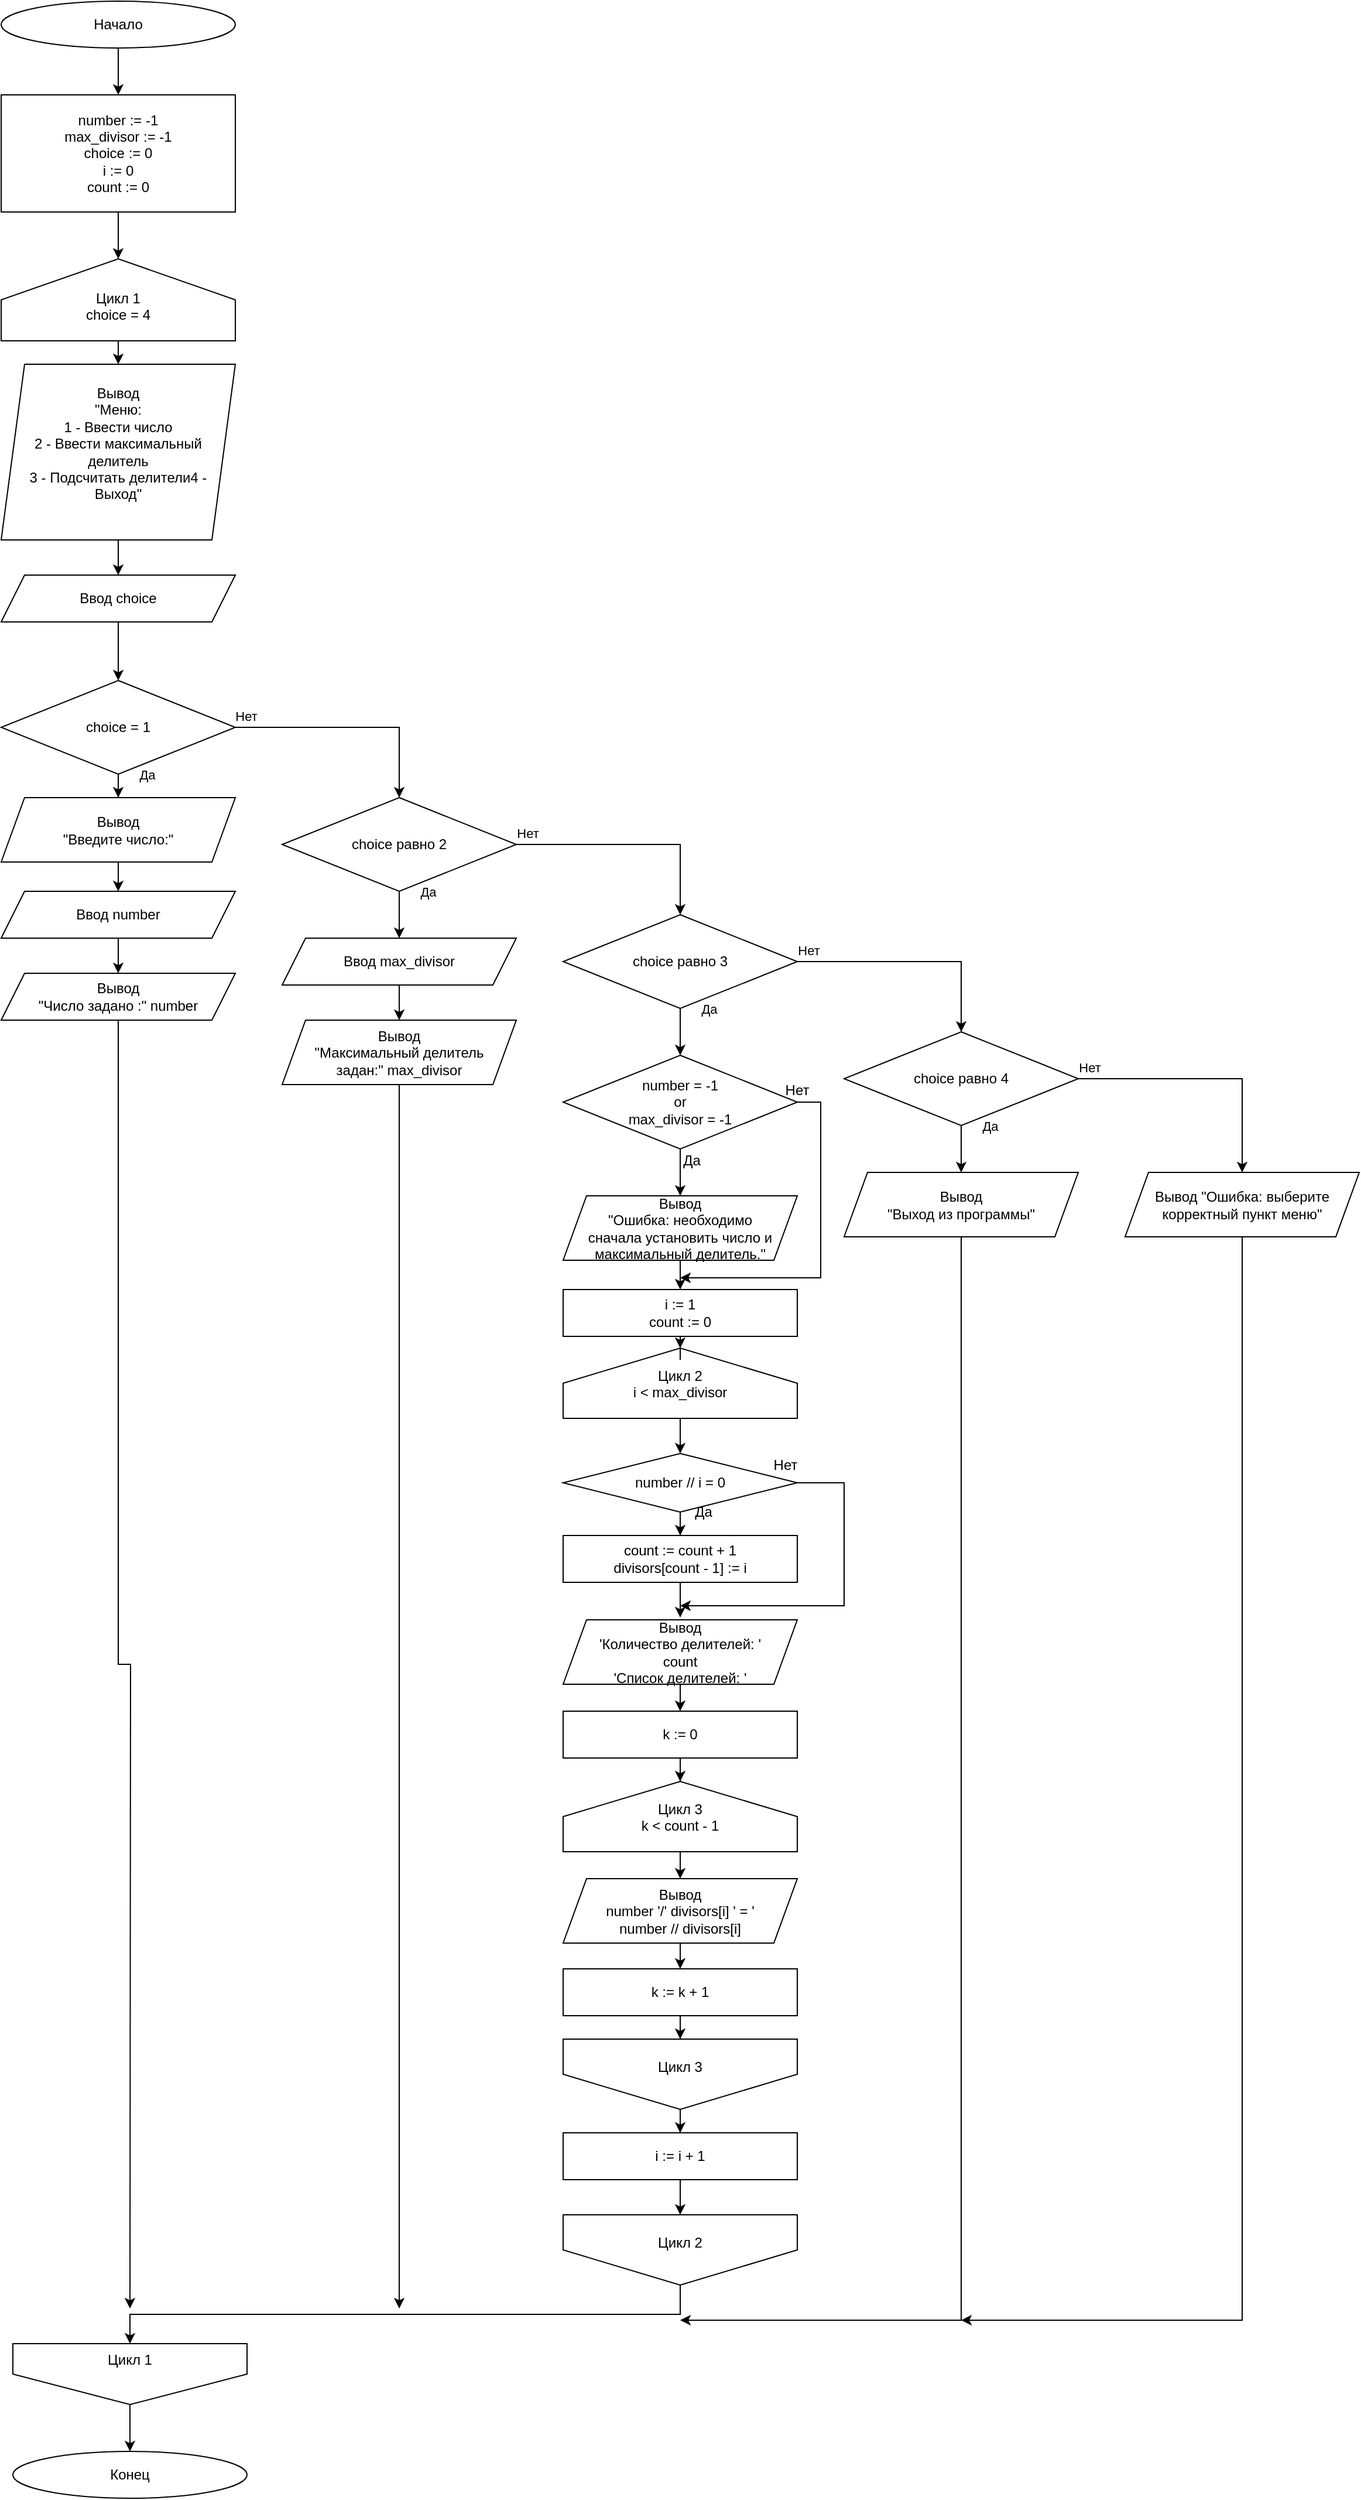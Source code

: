 <mxfile version="24.7.17">
  <diagram name="паге 1" id="140547733251152">
    <mxGraphModel dx="3187" dy="1858" grid="1" gridSize="10" guides="1" tooltips="1" connect="1" arrows="1" fold="1" page="1" pageScale="1" pageWidth="850" pageHeight="1100" math="0" shadow="0">
      <root>
        <mxCell id="0" />
        <mxCell id="1" parent="0" />
        <mxCell id="140547733253120" value="Начало" style="ellipse;whiteSpace=wrap;rounded=0;dashed=0;inherit=default;" parent="1" vertex="1">
          <mxGeometry x="140" y="20" width="200" height="40" as="geometry" />
        </mxCell>
        <mxCell id="tlzbJfBs9KNg58y04bb_-140547733272482" style="edgeStyle=orthogonalEdgeStyle;rounded=0;orthogonalLoop=1;jettySize=auto;html=1;entryX=0.5;entryY=1;entryDx=0;entryDy=0;" parent="1" source="140547733253264" target="140547733248464" edge="1">
          <mxGeometry relative="1" as="geometry" />
        </mxCell>
        <mxCell id="140547733253264" value="number := -1&#xa;max_divisor := -1&#xa;choice := 0&#xa;i := 0&#xa;count := 0" style="whiteSpace=wrap;rounded=0;dashed=0;inherit=default;" parent="1" vertex="1">
          <mxGeometry x="140" y="100" width="200" height="100" as="geometry" />
        </mxCell>
        <mxCell id="140547733248464" value="Цикл 1&#xa;choice = 4" style="whiteSpace=wrap;rounded=0;dashed=0;verticalLabelPosition=bottom;verticalAlign=top;shape=offPageConnector;size=0.5;direction=west;spacingTop=-50.05;" parent="1" vertex="1">
          <mxGeometry x="140" y="240" width="200" height="70" as="geometry" />
        </mxCell>
        <mxCell id="tlzbJfBs9KNg58y04bb_-140547733272480" style="edgeStyle=orthogonalEdgeStyle;rounded=0;orthogonalLoop=1;jettySize=auto;html=1;" parent="1" source="140547733251632" target="140547733259040" edge="1">
          <mxGeometry relative="1" as="geometry" />
        </mxCell>
        <mxCell id="140547733251632" value="Вывод&#xa;&quot;Меню:&#xa;1 - Ввести число&#xa;2 - Ввести максимальный делитель&#xa;3 - Подсчитать делители4 - Выход&quot;&#xa;" style="whiteSpace=wrap;rounded=0;dashed=0;inherit=default;shape=parallelogram;perimeter=rectanglePerimeter;fixedSize=1;spacingLeft=15;spacingRight=15;" parent="1" vertex="1">
          <mxGeometry x="140" y="330" width="200" height="150" as="geometry" />
        </mxCell>
        <mxCell id="tlzbJfBs9KNg58y04bb_-140547733272481" style="edgeStyle=orthogonalEdgeStyle;rounded=0;orthogonalLoop=1;jettySize=auto;html=1;entryX=0.5;entryY=0;entryDx=0;entryDy=0;" parent="1" source="140547733259040" target="140547733262064" edge="1">
          <mxGeometry relative="1" as="geometry" />
        </mxCell>
        <mxCell id="140547733259040" value="Ввод choice" style="whiteSpace=wrap;rounded=0;dashed=0;inherit=default;shape=parallelogram;perimeter=rectanglePerimeter;fixedSize=1;spacingLeft=15;spacingRight=15;" parent="1" vertex="1">
          <mxGeometry x="140" y="510" width="200" height="40" as="geometry" />
        </mxCell>
        <mxCell id="T17hy9aiYWxmpJPHIyj9-140547733272491" style="edgeStyle=orthogonalEdgeStyle;rounded=0;orthogonalLoop=1;jettySize=auto;html=1;" parent="1" source="140547733262064" target="T17hy9aiYWxmpJPHIyj9-140547733272480" edge="1">
          <mxGeometry relative="1" as="geometry" />
        </mxCell>
        <mxCell id="140547733262064" value="choice = 1" style="rhombus;whiteSpace=wrap;rounded=0;dashed=0;inherit=default;" parent="1" vertex="1">
          <mxGeometry x="140" y="600" width="200" height="80" as="geometry" />
        </mxCell>
        <mxCell id="140547733260432" value="choice равно 2" style="rhombus;whiteSpace=wrap;rounded=0;dashed=0;inherit=default;" parent="1" vertex="1">
          <mxGeometry x="380" y="700" width="200" height="80" as="geometry" />
        </mxCell>
        <mxCell id="140547733261680" value="choice равно 3" style="rhombus;whiteSpace=wrap;rounded=0;dashed=0;inherit=default;" parent="1" vertex="1">
          <mxGeometry x="620" y="800" width="200" height="80" as="geometry" />
        </mxCell>
        <mxCell id="140547733263360" value="choice равно 4" style="rhombus;whiteSpace=wrap;rounded=0;dashed=0;inherit=default;" parent="1" vertex="1">
          <mxGeometry x="860" y="900" width="200" height="80" as="geometry" />
        </mxCell>
        <mxCell id="6oQD1y4ohWC1IZRHn7C7-140547733272542" style="edgeStyle=orthogonalEdgeStyle;rounded=0;orthogonalLoop=1;jettySize=auto;html=1;" edge="1" parent="1" source="140547733265136">
          <mxGeometry relative="1" as="geometry">
            <mxPoint x="960" y="2000" as="targetPoint" />
            <Array as="points">
              <mxPoint x="1200" y="2000" />
            </Array>
          </mxGeometry>
        </mxCell>
        <mxCell id="140547733265136" value="Вывод &quot;Ошибка: выберите корректный пункт меню&quot;" style="whiteSpace=wrap;rounded=0;dashed=0;inherit=default;shape=parallelogram;perimeter=rectanglePerimeter;fixedSize=1;spacingLeft=15;spacingRight=15;" parent="1" vertex="1">
          <mxGeometry x="1100" y="1020" width="200" height="55" as="geometry" />
        </mxCell>
        <mxCell id="140547733258704" value="Цикл 1" style="whiteSpace=wrap;rounded=0;dashed=0;verticalLabelPosition=bottom;verticalAlign=top;shape=offPageConnector;size=0.5;spacingTop=-52.0;" parent="1" vertex="1">
          <mxGeometry x="150" y="2020" width="200" height="52" as="geometry" />
        </mxCell>
        <mxCell id="140547733262208" value="Конец" style="ellipse;whiteSpace=wrap;rounded=0;dashed=0;inherit=default;" parent="1" vertex="1">
          <mxGeometry x="150" y="2112" width="200" height="40" as="geometry" />
        </mxCell>
        <mxCell id="6oQD1y4ohWC1IZRHn7C7-140547733272541" style="edgeStyle=orthogonalEdgeStyle;rounded=0;orthogonalLoop=1;jettySize=auto;html=1;" edge="1" parent="1" source="140547733262592">
          <mxGeometry relative="1" as="geometry">
            <mxPoint x="720" y="2000" as="targetPoint" />
            <Array as="points">
              <mxPoint x="960" y="2000" />
            </Array>
          </mxGeometry>
        </mxCell>
        <mxCell id="140547733262592" value="Вывод&#xa;&quot;Выход из программы&quot;" style="whiteSpace=wrap;rounded=0;dashed=0;inherit=default;shape=parallelogram;perimeter=rectanglePerimeter;fixedSize=1;spacingLeft=15;spacingRight=15;" parent="1" vertex="1">
          <mxGeometry x="860" y="1020" width="200" height="55" as="geometry" />
        </mxCell>
        <mxCell id="140547733268544" style="edgeStyle=orthogonalEdgeStyle;orthogonalLoop=1;rounded=0;jettySize=auto;" parent="1" source="140547733253120" target="140547733253264" edge="1">
          <mxGeometry relative="1" as="geometry">
            <Array as="points">
              <mxPoint x="240" y="80" />
              <mxPoint x="240" y="80" />
            </Array>
          </mxGeometry>
        </mxCell>
        <mxCell id="140547733269120" style="edgeStyle=orthogonalEdgeStyle;orthogonalLoop=1;rounded=0;jettySize=auto;" parent="1" source="140547733248464" target="140547733251632" edge="1">
          <mxGeometry relative="1" as="geometry">
            <Array as="points">
              <mxPoint x="240" y="431.5" />
              <mxPoint x="240" y="431.5" />
            </Array>
          </mxGeometry>
        </mxCell>
        <mxCell id="140547733270272" value="Нет" style="edgeStyle=orthogonalEdgeStyle;orthogonalLoop=1;rounded=0;jettySize=auto;entryX=0.5;entryY=0;entryDx=0;entryDy=0;" parent="1" target="140547733260432" edge="1">
          <mxGeometry x="-0.904" y="10" relative="1" as="geometry">
            <Array as="points">
              <mxPoint x="480" y="640" />
            </Array>
            <mxPoint x="340" y="640" as="sourcePoint" />
            <mxPoint x="580" y="660" as="targetPoint" />
            <mxPoint as="offset" />
          </mxGeometry>
        </mxCell>
        <mxCell id="140547733270416" value="Да" style="edgeStyle=orthogonalEdgeStyle;orthogonalLoop=1;rounded=0;jettySize=auto;" parent="1" source="140547733262064" edge="1">
          <mxGeometry x="-1" y="25" relative="1" as="geometry">
            <Array as="points">
              <mxPoint x="240" y="700" />
              <mxPoint x="240" y="700" />
            </Array>
            <mxPoint x="240" y="720.0" as="targetPoint" />
          </mxGeometry>
        </mxCell>
        <mxCell id="140547733270704" value="Нет" style="edgeStyle=orthogonalEdgeStyle;orthogonalLoop=1;rounded=0;jettySize=auto;" parent="1" source="140547733260432" target="140547733261680" edge="1">
          <mxGeometry x="-0.9" y="10" relative="1" as="geometry">
            <Array as="points">
              <mxPoint x="720" y="740" />
            </Array>
            <mxPoint as="offset" />
          </mxGeometry>
        </mxCell>
        <mxCell id="140547733270848" value="Да" style="edgeStyle=orthogonalEdgeStyle;orthogonalLoop=1;rounded=0;jettySize=auto;" parent="1" source="140547733260432" edge="1">
          <mxGeometry x="-1" y="25" relative="1" as="geometry">
            <Array as="points">
              <mxPoint x="480" y="800" />
              <mxPoint x="480" y="800" />
            </Array>
            <mxPoint x="480" y="820" as="targetPoint" />
          </mxGeometry>
        </mxCell>
        <mxCell id="140547733270992" style="edgeStyle=orthogonalEdgeStyle;orthogonalLoop=1;rounded=0;jettySize=auto;" parent="1" source="140547733258704" target="140547733262208" edge="1">
          <mxGeometry relative="1" as="geometry">
            <Array as="points">
              <mxPoint x="250" y="2092" />
              <mxPoint x="250" y="2092" />
            </Array>
          </mxGeometry>
        </mxCell>
        <mxCell id="140547733271280" value="Нет" style="edgeStyle=orthogonalEdgeStyle;orthogonalLoop=1;rounded=0;jettySize=auto;" parent="1" source="140547733261680" target="140547733263360" edge="1">
          <mxGeometry x="-0.9" y="10" relative="1" as="geometry">
            <Array as="points">
              <mxPoint x="960" y="840" />
            </Array>
            <mxPoint as="offset" />
          </mxGeometry>
        </mxCell>
        <mxCell id="140547733271424" value="Да" style="edgeStyle=orthogonalEdgeStyle;orthogonalLoop=1;rounded=0;jettySize=auto;" parent="1" source="140547733261680" edge="1">
          <mxGeometry x="-1" y="25" relative="1" as="geometry">
            <Array as="points">
              <mxPoint x="720" y="900" />
              <mxPoint x="720" y="900" />
            </Array>
            <mxPoint x="720" y="920" as="targetPoint" />
          </mxGeometry>
        </mxCell>
        <mxCell id="140547733271856" value="Нет" style="edgeStyle=orthogonalEdgeStyle;orthogonalLoop=1;rounded=0;jettySize=auto;exitX=1;exitY=0.5;exitDx=0;exitDy=0;entryX=0.5;entryY=0;entryDx=0;entryDy=0;" parent="1" source="140547733263360" target="140547733265136" edge="1">
          <mxGeometry x="-0.909" y="10" relative="1" as="geometry">
            <Array as="points">
              <mxPoint x="1200" y="940" />
            </Array>
            <mxPoint x="1070.0" y="930.0" as="sourcePoint" />
            <mxPoint x="1310.0" y="970.0" as="targetPoint" />
            <mxPoint as="offset" />
          </mxGeometry>
        </mxCell>
        <mxCell id="140547733272000" value="Да" style="edgeStyle=orthogonalEdgeStyle;orthogonalLoop=1;rounded=0;jettySize=auto;" parent="1" source="140547733263360" target="140547733262592" edge="1">
          <mxGeometry x="-1" y="25" relative="1" as="geometry">
            <Array as="points">
              <mxPoint x="960" y="1000" />
              <mxPoint x="960" y="1000" />
            </Array>
          </mxGeometry>
        </mxCell>
        <mxCell id="T17hy9aiYWxmpJPHIyj9-140547733272480" value="Вывод&#xa;&quot;Введите число:&quot;" style="whiteSpace=wrap;rounded=0;dashed=0;inherit=default;shape=parallelogram;perimeter=rectanglePerimeter;fixedSize=1;spacingLeft=15;spacingRight=15;" parent="1" vertex="1">
          <mxGeometry x="140" y="700" width="200" height="55" as="geometry" />
        </mxCell>
        <mxCell id="6oQD1y4ohWC1IZRHn7C7-140547733272482" style="edgeStyle=orthogonalEdgeStyle;rounded=0;orthogonalLoop=1;jettySize=auto;html=1;entryX=0.5;entryY=0;entryDx=0;entryDy=0;" edge="1" parent="1" source="T17hy9aiYWxmpJPHIyj9-140547733272482" target="6oQD1y4ohWC1IZRHn7C7-140547733272481">
          <mxGeometry relative="1" as="geometry" />
        </mxCell>
        <mxCell id="T17hy9aiYWxmpJPHIyj9-140547733272482" value="Ввод number" style="whiteSpace=wrap;rounded=0;dashed=0;inherit=default;shape=parallelogram;perimeter=rectanglePerimeter;fixedSize=1;spacingLeft=15;spacingRight=15;" parent="1" vertex="1">
          <mxGeometry x="140" y="780" width="200" height="40" as="geometry" />
        </mxCell>
        <mxCell id="T17hy9aiYWxmpJPHIyj9-140547733272490" style="edgeStyle=orthogonalEdgeStyle;orthogonalLoop=1;rounded=0;jettySize=auto;" parent="1" source="T17hy9aiYWxmpJPHIyj9-140547733272480" target="T17hy9aiYWxmpJPHIyj9-140547733272482" edge="1">
          <mxGeometry relative="1" as="geometry">
            <Array as="points">
              <mxPoint x="240" y="795" />
              <mxPoint x="240" y="795" />
            </Array>
          </mxGeometry>
        </mxCell>
        <mxCell id="6oQD1y4ohWC1IZRHn7C7-140547733272540" style="edgeStyle=orthogonalEdgeStyle;rounded=0;orthogonalLoop=1;jettySize=auto;html=1;" edge="1" parent="1" source="6oQD1y4ohWC1IZRHn7C7-140547733272481">
          <mxGeometry relative="1" as="geometry">
            <mxPoint x="250" y="1990" as="targetPoint" />
          </mxGeometry>
        </mxCell>
        <mxCell id="6oQD1y4ohWC1IZRHn7C7-140547733272481" value="Вывод&#xa;&quot;Число задано :&quot; number" style="whiteSpace=wrap;rounded=0;dashed=0;inherit=default;shape=parallelogram;perimeter=rectanglePerimeter;fixedSize=1;spacingLeft=15;spacingRight=15;" vertex="1" parent="1">
          <mxGeometry x="140" y="850" width="200" height="40" as="geometry" />
        </mxCell>
        <mxCell id="6oQD1y4ohWC1IZRHn7C7-140547733272489" style="edgeStyle=orthogonalEdgeStyle;rounded=0;orthogonalLoop=1;jettySize=auto;html=1;" edge="1" parent="1" source="6oQD1y4ohWC1IZRHn7C7-140547733272484">
          <mxGeometry relative="1" as="geometry">
            <mxPoint x="480" y="1990" as="targetPoint" />
          </mxGeometry>
        </mxCell>
        <mxCell id="6oQD1y4ohWC1IZRHn7C7-140547733272484" value="Вывод&#xa;&quot;Максимальный делитель задан:&quot; max_divisor" style="whiteSpace=wrap;rounded=0;dashed=0;inherit=default;shape=parallelogram;perimeter=rectanglePerimeter;fixedSize=1;spacingLeft=15;spacingRight=15;" vertex="1" parent="1">
          <mxGeometry x="380" y="890" width="200" height="55" as="geometry" />
        </mxCell>
        <mxCell id="6oQD1y4ohWC1IZRHn7C7-140547733272488" style="edgeStyle=orthogonalEdgeStyle;rounded=0;orthogonalLoop=1;jettySize=auto;html=1;entryX=0.5;entryY=0;entryDx=0;entryDy=0;" edge="1" parent="1" source="6oQD1y4ohWC1IZRHn7C7-140547733272485" target="6oQD1y4ohWC1IZRHn7C7-140547733272484">
          <mxGeometry relative="1" as="geometry" />
        </mxCell>
        <mxCell id="6oQD1y4ohWC1IZRHn7C7-140547733272485" value="Ввод max_divisor" style="whiteSpace=wrap;rounded=0;dashed=0;inherit=default;shape=parallelogram;perimeter=rectanglePerimeter;fixedSize=1;spacingLeft=15;spacingRight=15;" vertex="1" parent="1">
          <mxGeometry x="380" y="820" width="200" height="40" as="geometry" />
        </mxCell>
        <mxCell id="6oQD1y4ohWC1IZRHn7C7-140547733272535" style="edgeStyle=orthogonalEdgeStyle;rounded=0;orthogonalLoop=1;jettySize=auto;html=1;entryX=0.5;entryY=0;entryDx=0;entryDy=0;" edge="1" parent="1" source="6oQD1y4ohWC1IZRHn7C7-140547733272490" target="6oQD1y4ohWC1IZRHn7C7-140547733272493">
          <mxGeometry relative="1" as="geometry" />
        </mxCell>
        <mxCell id="6oQD1y4ohWC1IZRHn7C7-140547733272538" style="edgeStyle=orthogonalEdgeStyle;rounded=0;orthogonalLoop=1;jettySize=auto;html=1;exitX=1;exitY=0.5;exitDx=0;exitDy=0;" edge="1" parent="1" source="6oQD1y4ohWC1IZRHn7C7-140547733272490">
          <mxGeometry relative="1" as="geometry">
            <mxPoint x="720" y="1110" as="targetPoint" />
            <Array as="points">
              <mxPoint x="840" y="960" />
              <mxPoint x="840" y="1110" />
            </Array>
          </mxGeometry>
        </mxCell>
        <mxCell id="6oQD1y4ohWC1IZRHn7C7-140547733272490" value="number = -1&#xa;or&#xa;max_divisor = -1" style="rhombus;whiteSpace=wrap;rounded=0;dashed=0;inherit=default;" vertex="1" parent="1">
          <mxGeometry x="620" y="920" width="200" height="80" as="geometry" />
        </mxCell>
        <mxCell id="6oQD1y4ohWC1IZRHn7C7-140547733272533" style="edgeStyle=orthogonalEdgeStyle;rounded=0;orthogonalLoop=1;jettySize=auto;html=1;" edge="1" parent="1" source="6oQD1y4ohWC1IZRHn7C7-140547733272493" target="6oQD1y4ohWC1IZRHn7C7-140547733272495">
          <mxGeometry relative="1" as="geometry" />
        </mxCell>
        <mxCell id="6oQD1y4ohWC1IZRHn7C7-140547733272493" value="Вывод&#xa;&quot;Ошибка: необходимо сначала установить число и максимальный делитель.&quot;" style="whiteSpace=wrap;rounded=0;dashed=0;inherit=default;shape=parallelogram;perimeter=rectanglePerimeter;fixedSize=1;spacingLeft=15;spacingRight=15;" vertex="1" parent="1">
          <mxGeometry x="620" y="1040" width="200" height="55" as="geometry" />
        </mxCell>
        <mxCell id="6oQD1y4ohWC1IZRHn7C7-140547733272512" style="edgeStyle=orthogonalEdgeStyle;rounded=0;orthogonalLoop=1;jettySize=auto;html=1;entryX=0.5;entryY=0;entryDx=0;entryDy=0;" edge="1" parent="1" source="6oQD1y4ohWC1IZRHn7C7-140547733272494" target="6oQD1y4ohWC1IZRHn7C7-140547733272497">
          <mxGeometry relative="1" as="geometry" />
        </mxCell>
        <mxCell id="6oQD1y4ohWC1IZRHn7C7-140547733272494" value="Цикл 2&#xa;i &lt; max_divisor" style="whiteSpace=wrap;rounded=0;dashed=0;verticalLabelPosition=bottom;verticalAlign=top;shape=offPageConnector;size=0.5;direction=west;spacingTop=-50.05;" vertex="1" parent="1">
          <mxGeometry x="620" y="1170" width="200" height="60" as="geometry" />
        </mxCell>
        <mxCell id="6oQD1y4ohWC1IZRHn7C7-140547733272534" style="edgeStyle=orthogonalEdgeStyle;rounded=0;orthogonalLoop=1;jettySize=auto;html=1;entryX=0.5;entryY=1;entryDx=0;entryDy=0;" edge="1" parent="1" source="6oQD1y4ohWC1IZRHn7C7-140547733272495" target="6oQD1y4ohWC1IZRHn7C7-140547733272494">
          <mxGeometry relative="1" as="geometry" />
        </mxCell>
        <mxCell id="6oQD1y4ohWC1IZRHn7C7-140547733272495" value="i := 1&#xa;count := 0" style="whiteSpace=wrap;rounded=0;dashed=0;inherit=default;" vertex="1" parent="1">
          <mxGeometry x="620" y="1120" width="200" height="40" as="geometry" />
        </mxCell>
        <mxCell id="6oQD1y4ohWC1IZRHn7C7-140547733272511" style="edgeStyle=orthogonalEdgeStyle;rounded=0;orthogonalLoop=1;jettySize=auto;html=1;entryX=0.5;entryY=0;entryDx=0;entryDy=0;" edge="1" parent="1" source="6oQD1y4ohWC1IZRHn7C7-140547733272497" target="6oQD1y4ohWC1IZRHn7C7-140547733272509">
          <mxGeometry relative="1" as="geometry" />
        </mxCell>
        <mxCell id="6oQD1y4ohWC1IZRHn7C7-140547733272517" style="edgeStyle=orthogonalEdgeStyle;rounded=0;orthogonalLoop=1;jettySize=auto;html=1;" edge="1" parent="1" source="6oQD1y4ohWC1IZRHn7C7-140547733272497">
          <mxGeometry relative="1" as="geometry">
            <mxPoint x="720" y="1390" as="targetPoint" />
            <Array as="points">
              <mxPoint x="860" y="1285" />
              <mxPoint x="860" y="1390" />
            </Array>
          </mxGeometry>
        </mxCell>
        <mxCell id="6oQD1y4ohWC1IZRHn7C7-140547733272497" value="number // i = 0" style="rhombus;whiteSpace=wrap;rounded=0;dashed=0;inherit=default;" vertex="1" parent="1">
          <mxGeometry x="620" y="1260" width="200" height="50" as="geometry" />
        </mxCell>
        <mxCell id="6oQD1y4ohWC1IZRHn7C7-140547733272503" value="Да" style="text;html=1;align=center;verticalAlign=middle;whiteSpace=wrap;rounded=0;" vertex="1" parent="1">
          <mxGeometry x="720" y="1300" width="40" height="20" as="geometry" />
        </mxCell>
        <mxCell id="6oQD1y4ohWC1IZRHn7C7-140547733272505" value="Нет" style="text;html=1;align=center;verticalAlign=middle;whiteSpace=wrap;rounded=0;" vertex="1" parent="1">
          <mxGeometry x="790" y="1260" width="40" height="20" as="geometry" />
        </mxCell>
        <mxCell id="6oQD1y4ohWC1IZRHn7C7-140547733272516" style="edgeStyle=orthogonalEdgeStyle;rounded=0;orthogonalLoop=1;jettySize=auto;html=1;" edge="1" parent="1" source="6oQD1y4ohWC1IZRHn7C7-140547733272509">
          <mxGeometry relative="1" as="geometry">
            <mxPoint x="720" y="1400" as="targetPoint" />
          </mxGeometry>
        </mxCell>
        <mxCell id="6oQD1y4ohWC1IZRHn7C7-140547733272509" value="count := count + 1&#xa;divisors[count - 1] := i" style="whiteSpace=wrap;rounded=0;dashed=0;inherit=default;" vertex="1" parent="1">
          <mxGeometry x="620" y="1330" width="200" height="40" as="geometry" />
        </mxCell>
        <mxCell id="6oQD1y4ohWC1IZRHn7C7-140547733272528" style="edgeStyle=orthogonalEdgeStyle;rounded=0;orthogonalLoop=1;jettySize=auto;html=1;" edge="1" parent="1" source="6oQD1y4ohWC1IZRHn7C7-140547733272513" target="6oQD1y4ohWC1IZRHn7C7-140547733272519">
          <mxGeometry relative="1" as="geometry" />
        </mxCell>
        <mxCell id="6oQD1y4ohWC1IZRHn7C7-140547733272513" value="Вывод&#xa;&#39;Количество делителей: &#39; count&#xa;&#39;Список делителей: &#39;" style="whiteSpace=wrap;rounded=0;dashed=0;inherit=default;shape=parallelogram;perimeter=rectanglePerimeter;fixedSize=1;spacingLeft=15;spacingRight=15;" vertex="1" parent="1">
          <mxGeometry x="620" y="1402" width="200" height="55" as="geometry" />
        </mxCell>
        <mxCell id="6oQD1y4ohWC1IZRHn7C7-140547733272522" style="edgeStyle=orthogonalEdgeStyle;rounded=0;orthogonalLoop=1;jettySize=auto;html=1;" edge="1" parent="1" source="6oQD1y4ohWC1IZRHn7C7-140547733272518" target="6oQD1y4ohWC1IZRHn7C7-140547733272520">
          <mxGeometry relative="1" as="geometry" />
        </mxCell>
        <mxCell id="6oQD1y4ohWC1IZRHn7C7-140547733272518" value="Цикл 3&#xa;k &lt; count - 1" style="whiteSpace=wrap;rounded=0;dashed=0;verticalLabelPosition=bottom;verticalAlign=top;shape=offPageConnector;size=0.5;direction=west;spacingTop=-50.05;" vertex="1" parent="1">
          <mxGeometry x="620" y="1540" width="200" height="60" as="geometry" />
        </mxCell>
        <mxCell id="6oQD1y4ohWC1IZRHn7C7-140547733272521" style="edgeStyle=orthogonalEdgeStyle;rounded=0;orthogonalLoop=1;jettySize=auto;html=1;" edge="1" parent="1" source="6oQD1y4ohWC1IZRHn7C7-140547733272519" target="6oQD1y4ohWC1IZRHn7C7-140547733272518">
          <mxGeometry relative="1" as="geometry" />
        </mxCell>
        <mxCell id="6oQD1y4ohWC1IZRHn7C7-140547733272519" value="k := 0" style="whiteSpace=wrap;rounded=0;dashed=0;inherit=default;" vertex="1" parent="1">
          <mxGeometry x="620" y="1480" width="200" height="40" as="geometry" />
        </mxCell>
        <mxCell id="6oQD1y4ohWC1IZRHn7C7-140547733272526" style="edgeStyle=orthogonalEdgeStyle;rounded=0;orthogonalLoop=1;jettySize=auto;html=1;entryX=0.5;entryY=0;entryDx=0;entryDy=0;" edge="1" parent="1" source="6oQD1y4ohWC1IZRHn7C7-140547733272520" target="6oQD1y4ohWC1IZRHn7C7-140547733272523">
          <mxGeometry relative="1" as="geometry" />
        </mxCell>
        <mxCell id="6oQD1y4ohWC1IZRHn7C7-140547733272520" value="Вывод&#xa;number &#39;/&#39; divisors[i] &#39; = &#39; number // divisors[i]" style="whiteSpace=wrap;rounded=0;dashed=0;inherit=default;shape=parallelogram;perimeter=rectanglePerimeter;fixedSize=1;spacingLeft=15;spacingRight=15;" vertex="1" parent="1">
          <mxGeometry x="620" y="1623" width="200" height="55" as="geometry" />
        </mxCell>
        <mxCell id="6oQD1y4ohWC1IZRHn7C7-140547733272527" style="edgeStyle=orthogonalEdgeStyle;rounded=0;orthogonalLoop=1;jettySize=auto;html=1;entryX=0.5;entryY=0;entryDx=0;entryDy=0;" edge="1" parent="1" source="6oQD1y4ohWC1IZRHn7C7-140547733272523" target="6oQD1y4ohWC1IZRHn7C7-140547733272524">
          <mxGeometry relative="1" as="geometry" />
        </mxCell>
        <mxCell id="6oQD1y4ohWC1IZRHn7C7-140547733272523" value="k := k + 1" style="whiteSpace=wrap;rounded=0;dashed=0;inherit=default;" vertex="1" parent="1">
          <mxGeometry x="620" y="1700" width="200" height="40" as="geometry" />
        </mxCell>
        <mxCell id="6oQD1y4ohWC1IZRHn7C7-140547733272531" style="edgeStyle=orthogonalEdgeStyle;rounded=0;orthogonalLoop=1;jettySize=auto;html=1;entryX=0.5;entryY=0;entryDx=0;entryDy=0;" edge="1" parent="1" source="6oQD1y4ohWC1IZRHn7C7-140547733272524" target="6oQD1y4ohWC1IZRHn7C7-140547733272530">
          <mxGeometry relative="1" as="geometry" />
        </mxCell>
        <mxCell id="6oQD1y4ohWC1IZRHn7C7-140547733272524" value="Цикл 3" style="whiteSpace=wrap;rounded=0;dashed=0;verticalLabelPosition=bottom;verticalAlign=top;shape=offPageConnector;size=0.5;direction=east;spacingTop=-50.05;" vertex="1" parent="1">
          <mxGeometry x="620" y="1760" width="200" height="60" as="geometry" />
        </mxCell>
        <mxCell id="6oQD1y4ohWC1IZRHn7C7-140547733272539" style="edgeStyle=orthogonalEdgeStyle;rounded=0;orthogonalLoop=1;jettySize=auto;html=1;entryX=0.5;entryY=0;entryDx=0;entryDy=0;exitX=0.5;exitY=1;exitDx=0;exitDy=0;" edge="1" parent="1" source="6oQD1y4ohWC1IZRHn7C7-140547733272529" target="140547733258704">
          <mxGeometry relative="1" as="geometry" />
        </mxCell>
        <mxCell id="6oQD1y4ohWC1IZRHn7C7-140547733272529" value="Цикл 2" style="whiteSpace=wrap;rounded=0;dashed=0;verticalLabelPosition=bottom;verticalAlign=top;shape=offPageConnector;size=0.5;direction=east;spacingTop=-50.05;" vertex="1" parent="1">
          <mxGeometry x="620" y="1910" width="200" height="60" as="geometry" />
        </mxCell>
        <mxCell id="6oQD1y4ohWC1IZRHn7C7-140547733272532" style="edgeStyle=orthogonalEdgeStyle;rounded=0;orthogonalLoop=1;jettySize=auto;html=1;entryX=0.5;entryY=0;entryDx=0;entryDy=0;" edge="1" parent="1" source="6oQD1y4ohWC1IZRHn7C7-140547733272530" target="6oQD1y4ohWC1IZRHn7C7-140547733272529">
          <mxGeometry relative="1" as="geometry" />
        </mxCell>
        <mxCell id="6oQD1y4ohWC1IZRHn7C7-140547733272530" value="i := i + 1" style="whiteSpace=wrap;rounded=0;dashed=0;inherit=default;" vertex="1" parent="1">
          <mxGeometry x="620" y="1840" width="200" height="40" as="geometry" />
        </mxCell>
        <mxCell id="6oQD1y4ohWC1IZRHn7C7-140547733272536" value="Да" style="text;html=1;align=center;verticalAlign=middle;whiteSpace=wrap;rounded=0;" vertex="1" parent="1">
          <mxGeometry x="710" y="1000" width="40" height="20" as="geometry" />
        </mxCell>
        <mxCell id="6oQD1y4ohWC1IZRHn7C7-140547733272537" value="Нет" style="text;html=1;align=center;verticalAlign=middle;whiteSpace=wrap;rounded=0;" vertex="1" parent="1">
          <mxGeometry x="800" y="940" width="40" height="20" as="geometry" />
        </mxCell>
      </root>
    </mxGraphModel>
  </diagram>
</mxfile>

